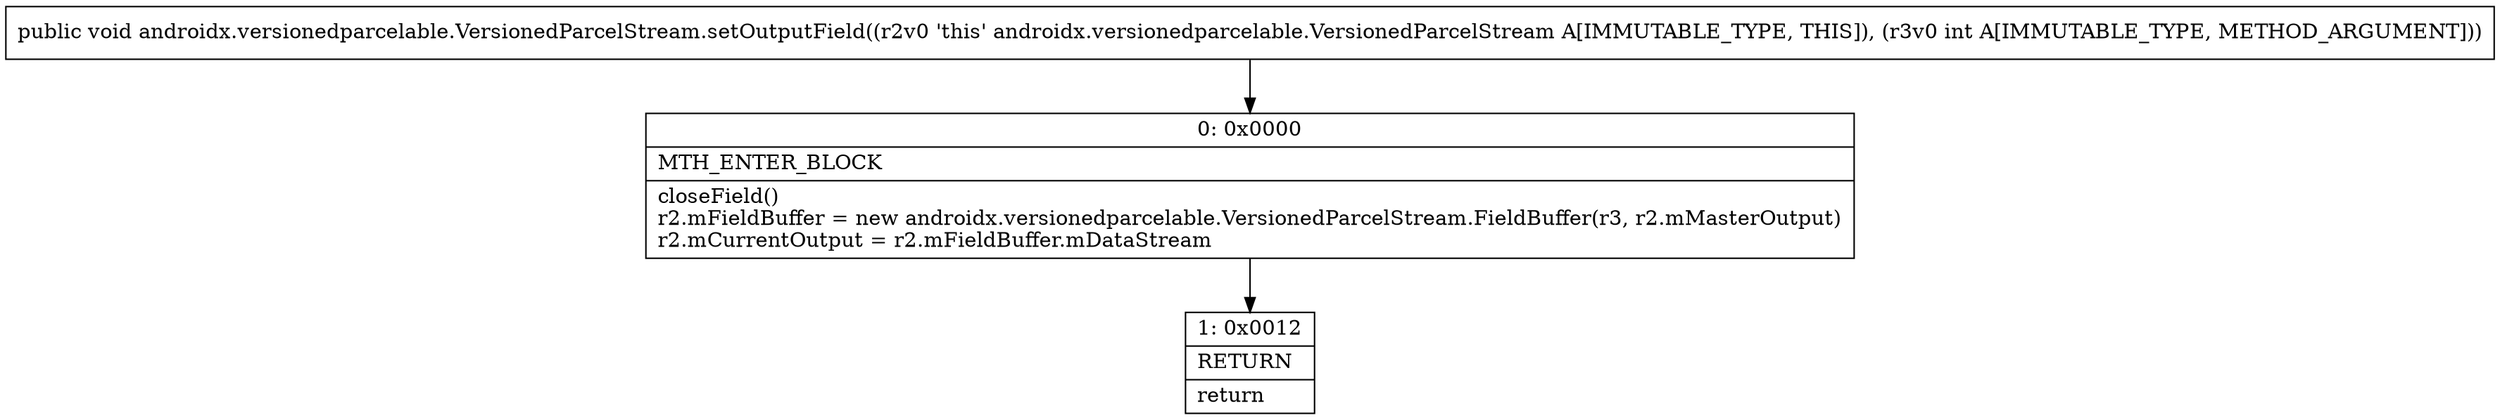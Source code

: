 digraph "CFG forandroidx.versionedparcelable.VersionedParcelStream.setOutputField(I)V" {
Node_0 [shape=record,label="{0\:\ 0x0000|MTH_ENTER_BLOCK\l|closeField()\lr2.mFieldBuffer = new androidx.versionedparcelable.VersionedParcelStream.FieldBuffer(r3, r2.mMasterOutput)\lr2.mCurrentOutput = r2.mFieldBuffer.mDataStream\l}"];
Node_1 [shape=record,label="{1\:\ 0x0012|RETURN\l|return\l}"];
MethodNode[shape=record,label="{public void androidx.versionedparcelable.VersionedParcelStream.setOutputField((r2v0 'this' androidx.versionedparcelable.VersionedParcelStream A[IMMUTABLE_TYPE, THIS]), (r3v0 int A[IMMUTABLE_TYPE, METHOD_ARGUMENT])) }"];
MethodNode -> Node_0;
Node_0 -> Node_1;
}

